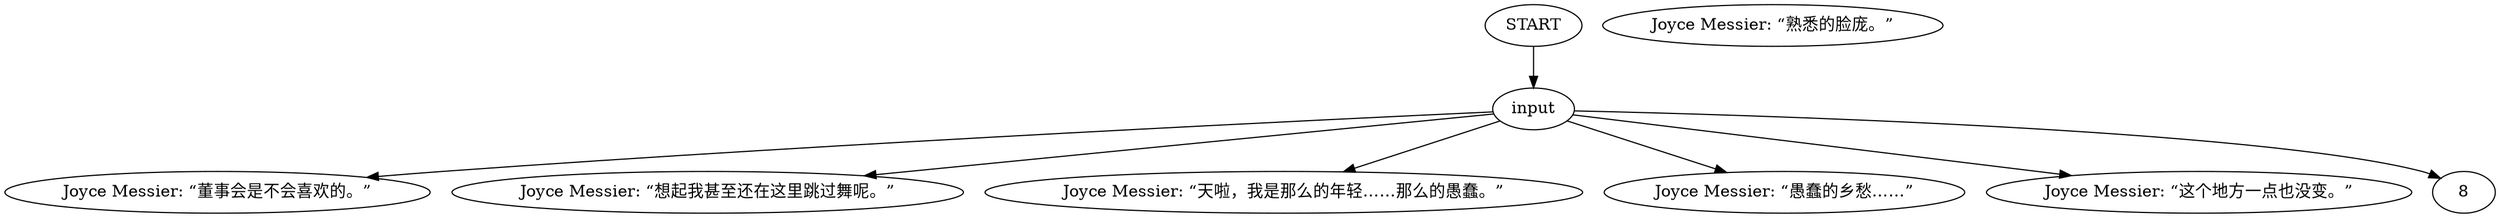 # VILLAGE / JOYCE barks
# Joyce barks for when she's in the village.
#
#I dared not to move it to her actual folder, cause it's already been inputted and I didn't wanna fuck it up.
# ==================================================
digraph G {
	  0 [label="START"];
	  1 [label="input"];
	  2 [label="Joyce Messier: “董事会是不会喜欢的。”"];
	  3 [label="Joyce Messier: “熟悉的脸庞。”"];
	  4 [label="Joyce Messier: “想起我甚至还在这里跳过舞呢。”"];
	  5 [label="Joyce Messier: “天啦，我是那么的年轻……那么的愚蠢。”"];
	  6 [label="Joyce Messier: “愚蠢的乡愁……”"];
	  7 [label="Joyce Messier: “这个地方一点也没变。”"];
	  0 -> 1
	  1 -> 2
	  1 -> 4
	  1 -> 5
	  1 -> 6
	  1 -> 7
	  1 -> 8
}

